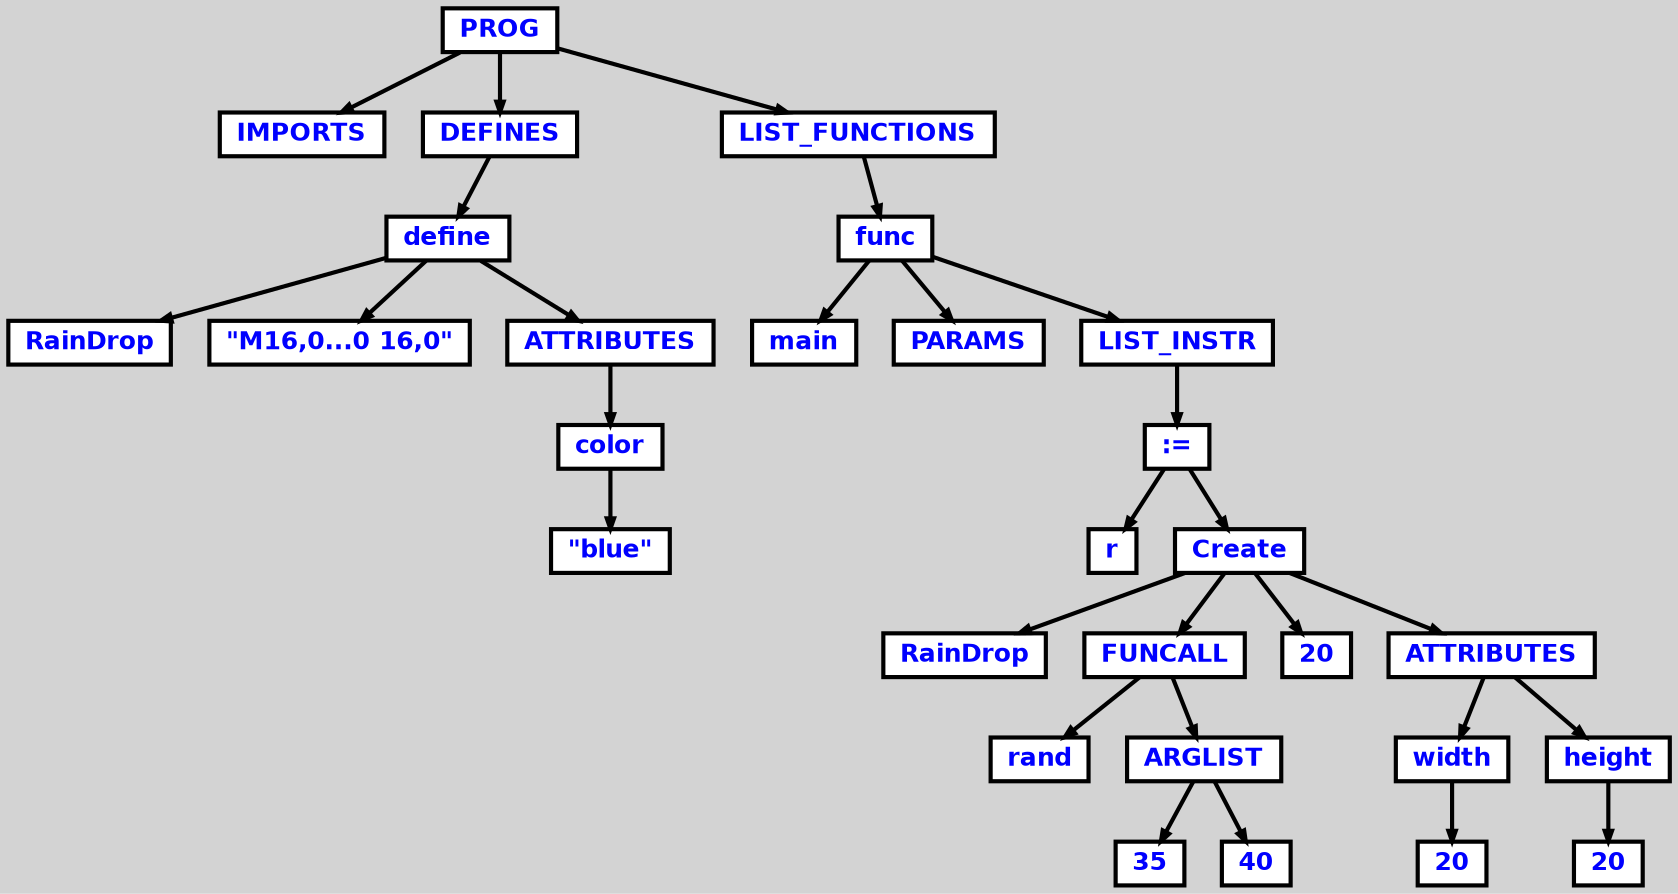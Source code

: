 digraph {

	ordering=out;
	ranksep=.4;
	bgcolor="lightgrey"; node [shape=box, fixedsize=false, fontsize=12, fontname="Helvetica-bold", fontcolor="blue"
		width=.25, height=.25, color="black", fillcolor="white", style="filled, solid, bold"];
	edge [arrowsize=.5, color="black", style="bold"]

  n0 [label="PROG"];
  n1 [label="IMPORTS"];
  n2 [label="DEFINES"];
  n2 [label="DEFINES"];
  n3 [label="define"];
  n3 [label="define"];
  n4 [label="RainDrop"];
  n5 [label="\"M16,0\...0 16,0\""];
  n6 [label="ATTRIBUTES"];
  n6 [label="ATTRIBUTES"];
  n7 [label="color"];
  n7 [label="color"];
  n8 [label="\"blue\""];
  n9 [label="LIST_FUNCTIONS"];
  n9 [label="LIST_FUNCTIONS"];
  n10 [label="func"];
  n10 [label="func"];
  n11 [label="main"];
  n12 [label="PARAMS"];
  n13 [label="LIST_INSTR"];
  n13 [label="LIST_INSTR"];
  n14 [label=":="];
  n14 [label=":="];
  n15 [label="r"];
  n16 [label="Create"];
  n16 [label="Create"];
  n17 [label="RainDrop"];
  n18 [label="FUNCALL"];
  n18 [label="FUNCALL"];
  n19 [label="rand"];
  n20 [label="ARGLIST"];
  n20 [label="ARGLIST"];
  n21 [label="35"];
  n22 [label="40"];
  n23 [label="20"];
  n24 [label="ATTRIBUTES"];
  n24 [label="ATTRIBUTES"];
  n25 [label="width"];
  n25 [label="width"];
  n26 [label="20"];
  n27 [label="height"];
  n27 [label="height"];
  n28 [label="20"];

  n0 -> n1 // "PROG" -> "IMPORTS"
  n0 -> n2 // "PROG" -> "DEFINES"
  n2 -> n3 // "DEFINES" -> "define"
  n3 -> n4 // "define" -> "RainDrop"
  n3 -> n5 // "define" -> "\"M16,0\...0 16,0\""
  n3 -> n6 // "define" -> "ATTRIBUTES"
  n6 -> n7 // "ATTRIBUTES" -> "color"
  n7 -> n8 // "color" -> "\"blue\""
  n0 -> n9 // "PROG" -> "LIST_FUNCTIONS"
  n9 -> n10 // "LIST_FUNCTIONS" -> "func"
  n10 -> n11 // "func" -> "main"
  n10 -> n12 // "func" -> "PARAMS"
  n10 -> n13 // "func" -> "LIST_INSTR"
  n13 -> n14 // "LIST_INSTR" -> ":="
  n14 -> n15 // ":=" -> "r"
  n14 -> n16 // ":=" -> "Create"
  n16 -> n17 // "Create" -> "RainDrop"
  n16 -> n18 // "Create" -> "FUNCALL"
  n18 -> n19 // "FUNCALL" -> "rand"
  n18 -> n20 // "FUNCALL" -> "ARGLIST"
  n20 -> n21 // "ARGLIST" -> "35"
  n20 -> n22 // "ARGLIST" -> "40"
  n16 -> n23 // "Create" -> "20"
  n16 -> n24 // "Create" -> "ATTRIBUTES"
  n24 -> n25 // "ATTRIBUTES" -> "width"
  n25 -> n26 // "width" -> "20"
  n24 -> n27 // "ATTRIBUTES" -> "height"
  n27 -> n28 // "height" -> "20"

}
